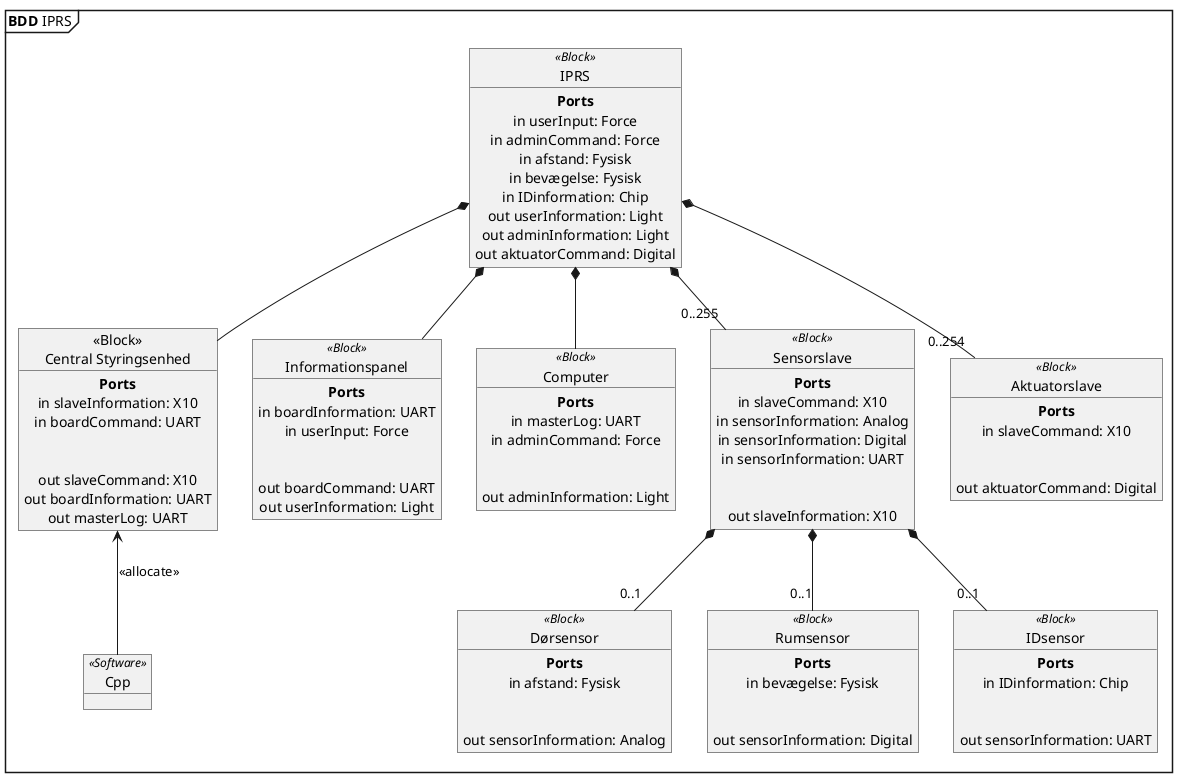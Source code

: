 @startuml BDD IPRS
skinparam defaultTextAlignment center

mainframe **BDD** IPRS


object IPRS <<Block>>  {
**Ports**
in userInput: Force
in adminCommand: Force
in afstand: Fysisk
in bevægelse: Fysisk
in IDinformation: Chip
out userInformation: Light
out adminInformation: Light
out aktuatorCommand: Digital
}

object "<<Block>>\nCentral Styringsenhed" as master {
**Ports**
in slaveInformation: X10
in boardCommand: UART
\n
out slaveCommand: X10
out boardInformation: UART
out masterLog: UART
}

object Informationspanel <<Block>> {
**Ports**
in boardInformation: UART
in userInput: Force
\n
out boardCommand: UART
out userInformation: Light
}

object Computer <<Block>> {
**Ports**
in masterLog: UART
in adminCommand: Force
\n
out adminInformation: Light
}
' Måske mus/tastetur

object Sensorslave <<Block>> {
**Ports**
in slaveCommand: X10
in sensorInformation: Analog
in sensorInformation: Digital
in sensorInformation: UART
\n
out slaveInformation: X10
}

object Aktuatorslave <<Block>> {
**Ports**
in slaveCommand: X10
\n
out aktuatorCommand: Digital
}

object Dørsensor <<Block>>  {
**Ports**
in afstand: Fysisk
\n
out sensorInformation: Analog
}

object Rumsensor <<Block>>  {
**Ports**
in bevægelse: Fysisk
\n
out sensorInformation: Digital
}

object IDsensor <<Block>> {
**Ports**
in IDinformation: Chip
\n
out sensorInformation: UART
}

object Cpp <<Software>> {
}

master <-- Cpp  : "<<allocate>>" 
IPRS *-- master
IPRS *-- Informationspanel
IPRS *-- Computer
IPRS *-- "0..254" Aktuatorslave
IPRS *-- "0..255" Sensorslave
Sensorslave  *-- "0..1" Dørsensor 
Sensorslave *-- "0..1" Rumsensor
Sensorslave *-- "0..1" IDsensor
@enduml